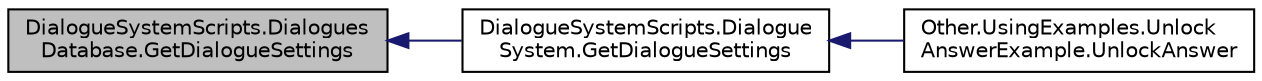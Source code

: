 digraph "DialogueSystemScripts.DialoguesDatabase.GetDialogueSettings"
{
  edge [fontname="Helvetica",fontsize="10",labelfontname="Helvetica",labelfontsize="10"];
  node [fontname="Helvetica",fontsize="10",shape=record];
  rankdir="LR";
  Node1 [label="DialogueSystemScripts.Dialogues\lDatabase.GetDialogueSettings",height=0.2,width=0.4,color="black", fillcolor="grey75", style="filled", fontcolor="black"];
  Node1 -> Node2 [dir="back",color="midnightblue",fontsize="10",style="solid",fontname="Helvetica"];
  Node2 [label="DialogueSystemScripts.Dialogue\lSystem.GetDialogueSettings",height=0.2,width=0.4,color="black", fillcolor="white", style="filled",URL="$class_dialogue_system_scripts_1_1_dialogue_system.html#a80786a6ceef1572a79906131dd28cb8b",tooltip="Метод для получения настроек диалога. "];
  Node2 -> Node3 [dir="back",color="midnightblue",fontsize="10",style="solid",fontname="Helvetica"];
  Node3 [label="Other.UsingExamples.Unlock\lAnswerExample.UnlockAnswer",height=0.2,width=0.4,color="black", fillcolor="white", style="filled",URL="$class_other_1_1_using_examples_1_1_unlock_answer_example.html#afa793050d5c11c0aaaa3e3f6ae089694",tooltip="Метод, разблокирующий закрытый(неактивный) вариант ответа в системе диалогов. "];
}
